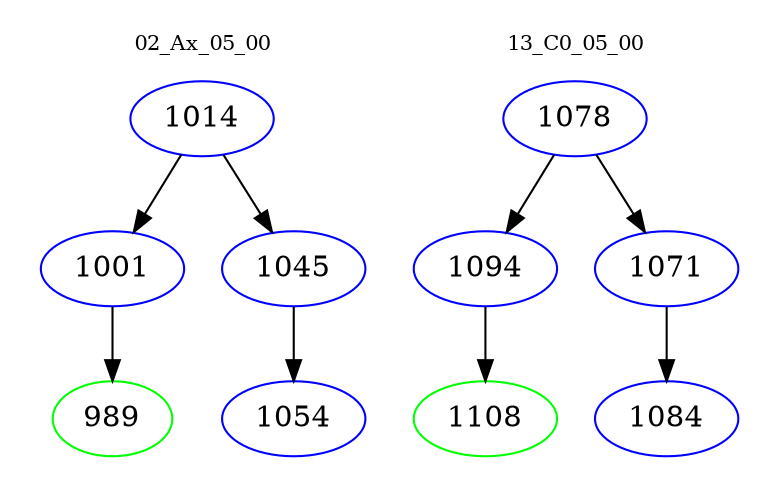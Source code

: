 digraph{
subgraph cluster_0 {
color = white
label = "02_Ax_05_00";
fontsize=10;
T0_1014 [label="1014", color="blue"]
T0_1014 -> T0_1001 [color="black"]
T0_1001 [label="1001", color="blue"]
T0_1001 -> T0_989 [color="black"]
T0_989 [label="989", color="green"]
T0_1014 -> T0_1045 [color="black"]
T0_1045 [label="1045", color="blue"]
T0_1045 -> T0_1054 [color="black"]
T0_1054 [label="1054", color="blue"]
}
subgraph cluster_1 {
color = white
label = "13_C0_05_00";
fontsize=10;
T1_1078 [label="1078", color="blue"]
T1_1078 -> T1_1094 [color="black"]
T1_1094 [label="1094", color="blue"]
T1_1094 -> T1_1108 [color="black"]
T1_1108 [label="1108", color="green"]
T1_1078 -> T1_1071 [color="black"]
T1_1071 [label="1071", color="blue"]
T1_1071 -> T1_1084 [color="black"]
T1_1084 [label="1084", color="blue"]
}
}
